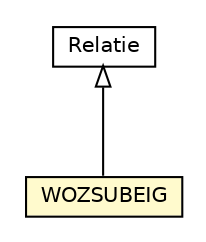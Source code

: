 #!/usr/local/bin/dot
#
# Class diagram 
# Generated by UMLGraph version R5_6-24-gf6e263 (http://www.umlgraph.org/)
#

digraph G {
	edge [fontname="Helvetica",fontsize=10,labelfontname="Helvetica",labelfontsize=10];
	node [fontname="Helvetica",fontsize=10,shape=plaintext];
	nodesep=0.25;
	ranksep=0.5;
	// nl.egem.stuf.sector.bg._0204.WOZAntwoord.WOZSUBEIG
	c243061 [label=<<table title="nl.egem.stuf.sector.bg._0204.WOZAntwoord.WOZSUBEIG" border="0" cellborder="1" cellspacing="0" cellpadding="2" port="p" bgcolor="lemonChiffon" href="./WOZAntwoord.WOZSUBEIG.html">
		<tr><td><table border="0" cellspacing="0" cellpadding="1">
<tr><td align="center" balign="center"> WOZSUBEIG </td></tr>
		</table></td></tr>
		</table>>, URL="./WOZAntwoord.WOZSUBEIG.html", fontname="Helvetica", fontcolor="black", fontsize=10.0];
	// nl.egem.stuf.sector.bg._0204.Relatie
	c243212 [label=<<table title="nl.egem.stuf.sector.bg._0204.Relatie" border="0" cellborder="1" cellspacing="0" cellpadding="2" port="p" href="./Relatie.html">
		<tr><td><table border="0" cellspacing="0" cellpadding="1">
<tr><td align="center" balign="center"> Relatie </td></tr>
		</table></td></tr>
		</table>>, URL="./Relatie.html", fontname="Helvetica", fontcolor="black", fontsize=10.0];
	//nl.egem.stuf.sector.bg._0204.WOZAntwoord.WOZSUBEIG extends nl.egem.stuf.sector.bg._0204.Relatie
	c243212:p -> c243061:p [dir=back,arrowtail=empty];
}

